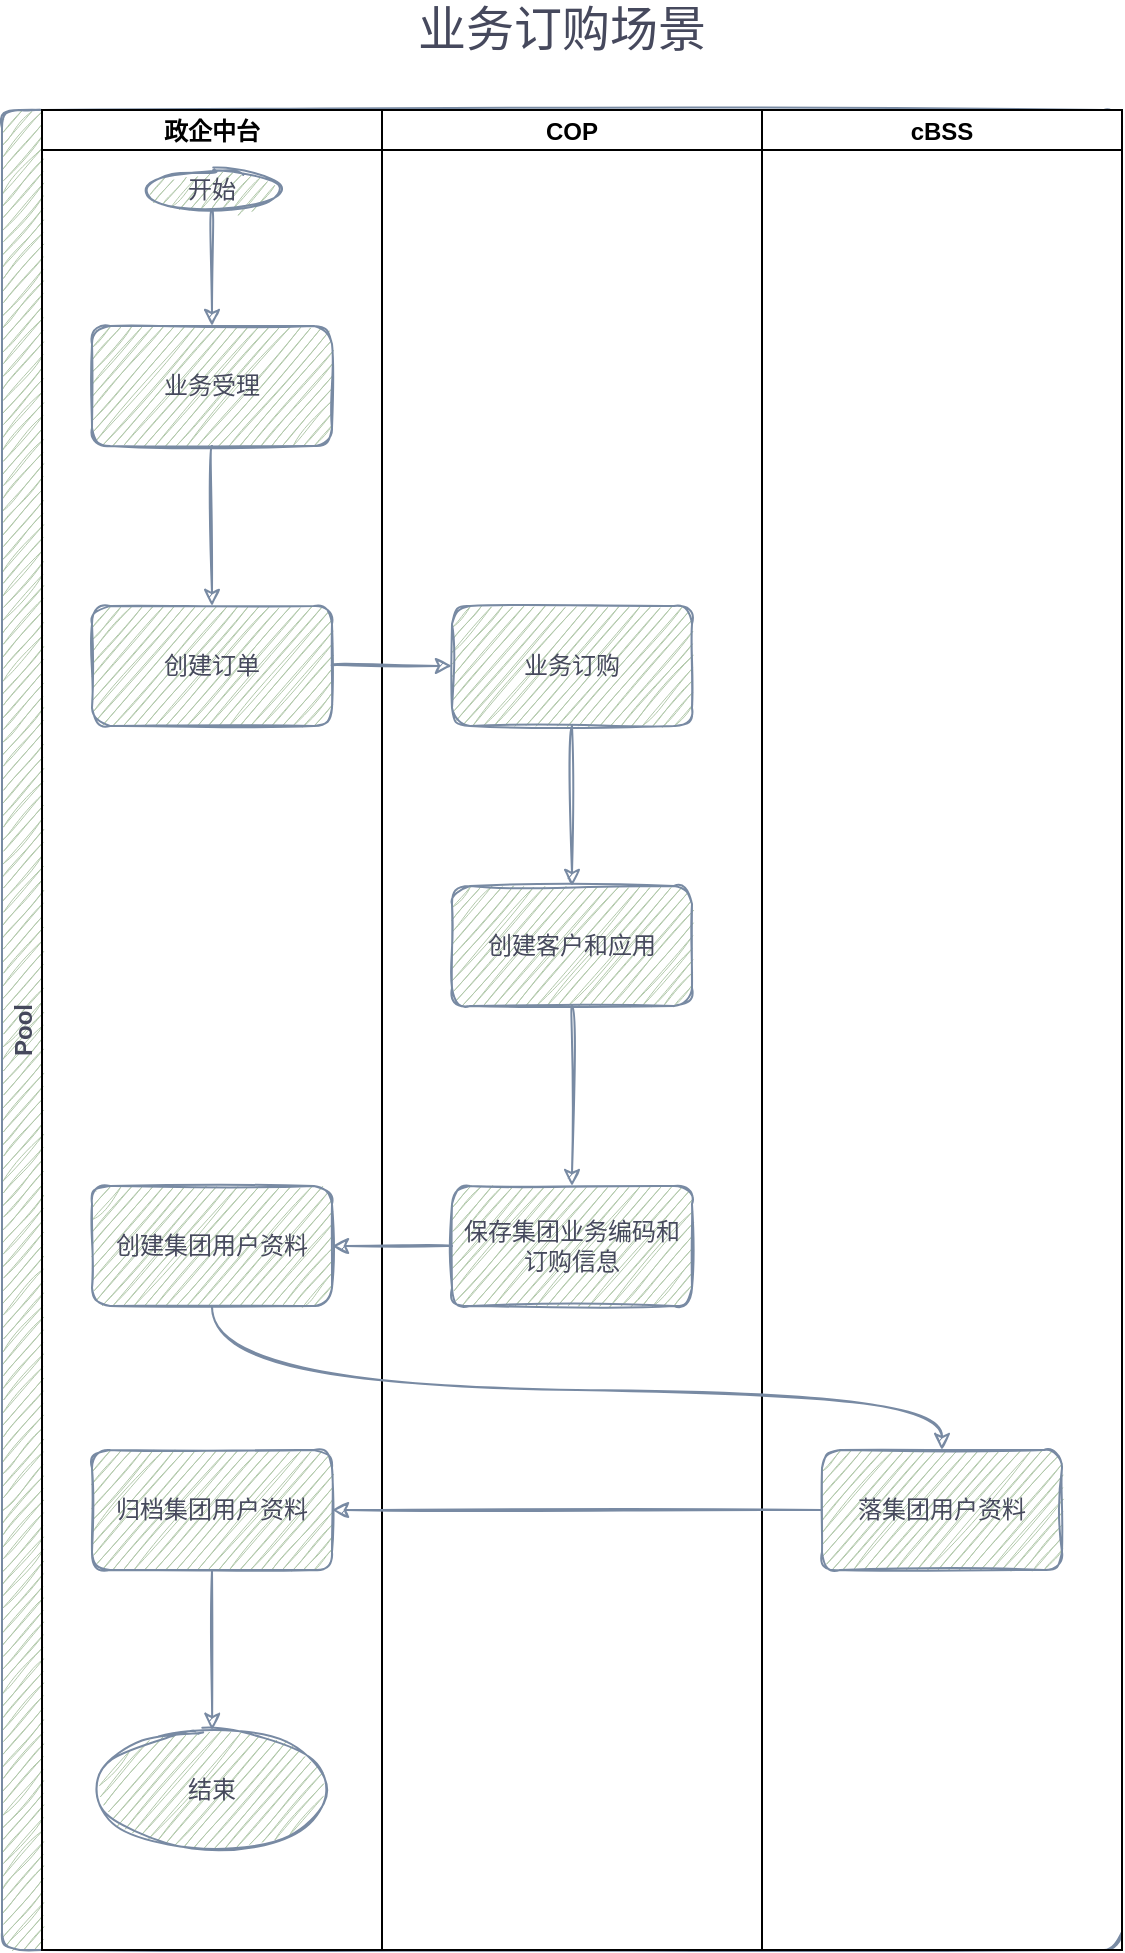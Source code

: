 <mxfile version="16.0.0" type="github">
  <diagram id="1N8k5WOfIDqrx_oH_IDB" name="第 1 页">
    <mxGraphModel dx="1422" dy="794" grid="1" gridSize="10" guides="1" tooltips="1" connect="1" arrows="1" fold="1" page="1" pageScale="1" pageWidth="827" pageHeight="1169" math="0" shadow="0">
      <root>
        <mxCell id="0" />
        <mxCell id="1" parent="0" />
        <mxCell id="f1x8mG7oKjL7UlrrwhCl-1" value="&lt;span style=&quot;font-size: 24px&quot;&gt;业务订购场景&lt;/span&gt;" style="text;html=1;strokeColor=none;fillColor=none;align=center;verticalAlign=middle;whiteSpace=wrap;rounded=0;sketch=1;fontColor=#46495D;" vertex="1" parent="1">
          <mxGeometry x="300" y="100" width="180" height="20" as="geometry" />
        </mxCell>
        <mxCell id="f1x8mG7oKjL7UlrrwhCl-2" value="Pool" style="swimlane;childLayout=stackLayout;resizeParent=1;resizeParentMax=0;startSize=20;horizontal=0;horizontalStack=1;rounded=1;sketch=1;fontColor=#46495D;strokeColor=#788AA3;fillColor=#B2C9AB;" vertex="1" parent="1">
          <mxGeometry x="110" y="150" width="560" height="920" as="geometry" />
        </mxCell>
        <mxCell id="f1x8mG7oKjL7UlrrwhCl-3" value="政企中台" style="swimlane;startSize=20;" vertex="1" parent="f1x8mG7oKjL7UlrrwhCl-2">
          <mxGeometry x="20" width="170" height="920" as="geometry" />
        </mxCell>
        <mxCell id="f1x8mG7oKjL7UlrrwhCl-4" value="" style="edgeStyle=orthogonalEdgeStyle;curved=1;rounded=1;sketch=1;orthogonalLoop=1;jettySize=auto;html=1;fontColor=#46495D;strokeColor=#788AA3;fillColor=#B2C9AB;" edge="1" parent="f1x8mG7oKjL7UlrrwhCl-3" source="f1x8mG7oKjL7UlrrwhCl-5" target="f1x8mG7oKjL7UlrrwhCl-7">
          <mxGeometry relative="1" as="geometry" />
        </mxCell>
        <mxCell id="f1x8mG7oKjL7UlrrwhCl-5" value="开始" style="ellipse;whiteSpace=wrap;html=1;rounded=1;sketch=1;fontColor=#46495D;strokeColor=#788AA3;fillColor=#B2C9AB;" vertex="1" parent="f1x8mG7oKjL7UlrrwhCl-3">
          <mxGeometry x="50" y="30" width="70" height="20" as="geometry" />
        </mxCell>
        <mxCell id="f1x8mG7oKjL7UlrrwhCl-6" value="" style="edgeStyle=orthogonalEdgeStyle;curved=1;rounded=1;sketch=1;orthogonalLoop=1;jettySize=auto;html=1;fontColor=#46495D;strokeColor=#788AA3;fillColor=#B2C9AB;" edge="1" parent="f1x8mG7oKjL7UlrrwhCl-3" source="f1x8mG7oKjL7UlrrwhCl-7" target="f1x8mG7oKjL7UlrrwhCl-8">
          <mxGeometry relative="1" as="geometry" />
        </mxCell>
        <mxCell id="f1x8mG7oKjL7UlrrwhCl-7" value="业务受理" style="whiteSpace=wrap;html=1;rounded=1;fontColor=#46495D;strokeColor=#788AA3;fillColor=#B2C9AB;sketch=1;" vertex="1" parent="f1x8mG7oKjL7UlrrwhCl-3">
          <mxGeometry x="25" y="108" width="120" height="60" as="geometry" />
        </mxCell>
        <mxCell id="f1x8mG7oKjL7UlrrwhCl-8" value="创建订单" style="whiteSpace=wrap;html=1;rounded=1;fontColor=#46495D;strokeColor=#788AA3;fillColor=#B2C9AB;sketch=1;" vertex="1" parent="f1x8mG7oKjL7UlrrwhCl-3">
          <mxGeometry x="25" y="248" width="120" height="60" as="geometry" />
        </mxCell>
        <mxCell id="f1x8mG7oKjL7UlrrwhCl-9" value="" style="edgeStyle=orthogonalEdgeStyle;curved=1;rounded=1;sketch=1;orthogonalLoop=1;jettySize=auto;html=1;fontColor=#46495D;strokeColor=#788AA3;fillColor=#B2C9AB;" edge="1" parent="f1x8mG7oKjL7UlrrwhCl-3" target="f1x8mG7oKjL7UlrrwhCl-10">
          <mxGeometry relative="1" as="geometry">
            <mxPoint x="85" y="730" as="sourcePoint" />
          </mxGeometry>
        </mxCell>
        <mxCell id="f1x8mG7oKjL7UlrrwhCl-10" value="结束" style="ellipse;whiteSpace=wrap;html=1;rounded=1;fontColor=#46495D;strokeColor=#788AA3;fillColor=#B2C9AB;sketch=1;" vertex="1" parent="f1x8mG7oKjL7UlrrwhCl-3">
          <mxGeometry x="25" y="810" width="120" height="60" as="geometry" />
        </mxCell>
        <mxCell id="f1x8mG7oKjL7UlrrwhCl-11" value="COP" style="swimlane;startSize=20;" vertex="1" parent="f1x8mG7oKjL7UlrrwhCl-2">
          <mxGeometry x="190" width="190" height="920" as="geometry" />
        </mxCell>
        <mxCell id="f1x8mG7oKjL7UlrrwhCl-12" value="" style="edgeStyle=orthogonalEdgeStyle;curved=1;rounded=1;sketch=1;orthogonalLoop=1;jettySize=auto;html=1;fontColor=#46495D;strokeColor=#788AA3;fillColor=#B2C9AB;" edge="1" parent="f1x8mG7oKjL7UlrrwhCl-11" source="f1x8mG7oKjL7UlrrwhCl-13" target="f1x8mG7oKjL7UlrrwhCl-14">
          <mxGeometry relative="1" as="geometry" />
        </mxCell>
        <mxCell id="f1x8mG7oKjL7UlrrwhCl-13" value="业务订购" style="whiteSpace=wrap;html=1;rounded=1;fontColor=#46495D;strokeColor=#788AA3;fillColor=#B2C9AB;sketch=1;" vertex="1" parent="f1x8mG7oKjL7UlrrwhCl-11">
          <mxGeometry x="35" y="248" width="120" height="60" as="geometry" />
        </mxCell>
        <mxCell id="f1x8mG7oKjL7UlrrwhCl-14" value="创建客户和应用" style="whiteSpace=wrap;html=1;rounded=1;fontColor=#46495D;strokeColor=#788AA3;fillColor=#B2C9AB;sketch=1;" vertex="1" parent="f1x8mG7oKjL7UlrrwhCl-11">
          <mxGeometry x="35" y="388" width="120" height="60" as="geometry" />
        </mxCell>
        <mxCell id="f1x8mG7oKjL7UlrrwhCl-15" value="cBSS" style="swimlane;startSize=20;" vertex="1" parent="f1x8mG7oKjL7UlrrwhCl-2">
          <mxGeometry x="380" width="180" height="920" as="geometry" />
        </mxCell>
        <mxCell id="f1x8mG7oKjL7UlrrwhCl-16" value="落集团用户资料" style="whiteSpace=wrap;html=1;rounded=1;fontColor=#46495D;strokeColor=#788AA3;fillColor=#B2C9AB;sketch=1;" vertex="1" parent="f1x8mG7oKjL7UlrrwhCl-15">
          <mxGeometry x="30" y="670" width="120" height="60" as="geometry" />
        </mxCell>
        <mxCell id="f1x8mG7oKjL7UlrrwhCl-17" value="创建集团用户资料" style="whiteSpace=wrap;html=1;rounded=1;fontColor=#46495D;strokeColor=#788AA3;fillColor=#B2C9AB;sketch=1;" vertex="1" parent="f1x8mG7oKjL7UlrrwhCl-15">
          <mxGeometry x="-335" y="538" width="120" height="60" as="geometry" />
        </mxCell>
        <mxCell id="f1x8mG7oKjL7UlrrwhCl-18" value="保存集团业务编码和订购信息" style="whiteSpace=wrap;html=1;rounded=1;fontColor=#46495D;strokeColor=#788AA3;fillColor=#B2C9AB;sketch=1;" vertex="1" parent="f1x8mG7oKjL7UlrrwhCl-15">
          <mxGeometry x="-155" y="538" width="120" height="60" as="geometry" />
        </mxCell>
        <mxCell id="f1x8mG7oKjL7UlrrwhCl-19" value="归档集团用户资料" style="whiteSpace=wrap;html=1;rounded=1;fontColor=#46495D;strokeColor=#788AA3;fillColor=#B2C9AB;sketch=1;" vertex="1" parent="f1x8mG7oKjL7UlrrwhCl-15">
          <mxGeometry x="-335" y="670" width="120" height="60" as="geometry" />
        </mxCell>
        <mxCell id="f1x8mG7oKjL7UlrrwhCl-20" value="" style="edgeStyle=orthogonalEdgeStyle;curved=1;rounded=1;sketch=1;orthogonalLoop=1;jettySize=auto;html=1;fontColor=#46495D;strokeColor=#788AA3;fillColor=#B2C9AB;" edge="1" parent="f1x8mG7oKjL7UlrrwhCl-2" source="f1x8mG7oKjL7UlrrwhCl-8" target="f1x8mG7oKjL7UlrrwhCl-13">
          <mxGeometry relative="1" as="geometry" />
        </mxCell>
        <mxCell id="f1x8mG7oKjL7UlrrwhCl-21" value="" style="edgeStyle=orthogonalEdgeStyle;curved=1;rounded=1;sketch=1;orthogonalLoop=1;jettySize=auto;html=1;fontColor=#46495D;strokeColor=#788AA3;fillColor=#B2C9AB;" edge="1" parent="f1x8mG7oKjL7UlrrwhCl-2">
          <mxGeometry relative="1" as="geometry">
            <mxPoint x="225" y="568" as="sourcePoint" />
            <mxPoint x="165" y="568" as="targetPoint" />
          </mxGeometry>
        </mxCell>
        <mxCell id="f1x8mG7oKjL7UlrrwhCl-22" value="" style="edgeStyle=orthogonalEdgeStyle;curved=1;rounded=1;sketch=1;orthogonalLoop=1;jettySize=auto;html=1;fontColor=#46495D;strokeColor=#788AA3;fillColor=#B2C9AB;exitX=0.5;exitY=1;exitDx=0;exitDy=0;" edge="1" parent="f1x8mG7oKjL7UlrrwhCl-2" target="f1x8mG7oKjL7UlrrwhCl-16">
          <mxGeometry relative="1" as="geometry">
            <mxPoint x="105" y="598" as="sourcePoint" />
            <Array as="points">
              <mxPoint x="105" y="640" />
              <mxPoint x="470" y="640" />
            </Array>
          </mxGeometry>
        </mxCell>
        <mxCell id="f1x8mG7oKjL7UlrrwhCl-23" value="" style="edgeStyle=orthogonalEdgeStyle;curved=1;rounded=1;sketch=1;orthogonalLoop=1;jettySize=auto;html=1;fontColor=#46495D;strokeColor=#788AA3;fillColor=#B2C9AB;" edge="1" parent="f1x8mG7oKjL7UlrrwhCl-2" source="f1x8mG7oKjL7UlrrwhCl-16">
          <mxGeometry relative="1" as="geometry">
            <mxPoint x="165" y="700" as="targetPoint" />
          </mxGeometry>
        </mxCell>
        <mxCell id="f1x8mG7oKjL7UlrrwhCl-24" value="" style="edgeStyle=orthogonalEdgeStyle;curved=1;rounded=1;sketch=1;orthogonalLoop=1;jettySize=auto;html=1;fontColor=#46495D;strokeColor=#788AA3;fillColor=#B2C9AB;" edge="1" parent="f1x8mG7oKjL7UlrrwhCl-2" source="f1x8mG7oKjL7UlrrwhCl-14" target="f1x8mG7oKjL7UlrrwhCl-18">
          <mxGeometry relative="1" as="geometry" />
        </mxCell>
      </root>
    </mxGraphModel>
  </diagram>
</mxfile>
